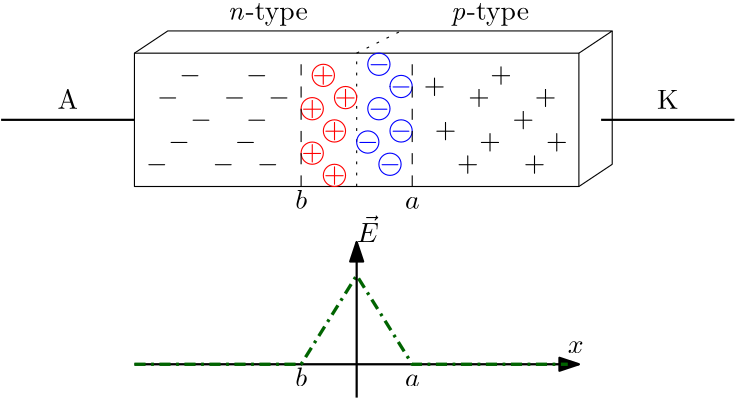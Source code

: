 <?xml version="1.0"?>
<!DOCTYPE ipe SYSTEM "ipe.dtd">
<ipe version="70212" creator="Ipe 7.2.13">
<info created="D:20210912103148" modified="D:20210912190418"/>
<ipestyle name="basic">
<symbol name="arrow/arc(spx)">
<path stroke="sym-stroke" fill="sym-stroke" pen="sym-pen">
0 0 m
-1 0.333 l
-1 -0.333 l
h
</path>
</symbol>
<symbol name="arrow/farc(spx)">
<path stroke="sym-stroke" fill="white" pen="sym-pen">
0 0 m
-1 0.333 l
-1 -0.333 l
h
</path>
</symbol>
<symbol name="arrow/ptarc(spx)">
<path stroke="sym-stroke" fill="sym-stroke" pen="sym-pen">
0 0 m
-1 0.333 l
-0.8 0 l
-1 -0.333 l
h
</path>
</symbol>
<symbol name="arrow/fptarc(spx)">
<path stroke="sym-stroke" fill="white" pen="sym-pen">
0 0 m
-1 0.333 l
-0.8 0 l
-1 -0.333 l
h
</path>
</symbol>
<symbol name="mark/circle(sx)" transformations="translations">
<path fill="sym-stroke">
0.6 0 0 0.6 0 0 e
0.4 0 0 0.4 0 0 e
</path>
</symbol>
<symbol name="mark/disk(sx)" transformations="translations">
<path fill="sym-stroke">
0.6 0 0 0.6 0 0 e
</path>
</symbol>
<symbol name="mark/fdisk(sfx)" transformations="translations">
<group>
<path fill="sym-fill">
0.5 0 0 0.5 0 0 e
</path>
<path fill="sym-stroke" fillrule="eofill">
0.6 0 0 0.6 0 0 e
0.4 0 0 0.4 0 0 e
</path>
</group>
</symbol>
<symbol name="mark/box(sx)" transformations="translations">
<path fill="sym-stroke" fillrule="eofill">
-0.6 -0.6 m
0.6 -0.6 l
0.6 0.6 l
-0.6 0.6 l
h
-0.4 -0.4 m
0.4 -0.4 l
0.4 0.4 l
-0.4 0.4 l
h
</path>
</symbol>
<symbol name="mark/square(sx)" transformations="translations">
<path fill="sym-stroke">
-0.6 -0.6 m
0.6 -0.6 l
0.6 0.6 l
-0.6 0.6 l
h
</path>
</symbol>
<symbol name="mark/fsquare(sfx)" transformations="translations">
<group>
<path fill="sym-fill">
-0.5 -0.5 m
0.5 -0.5 l
0.5 0.5 l
-0.5 0.5 l
h
</path>
<path fill="sym-stroke" fillrule="eofill">
-0.6 -0.6 m
0.6 -0.6 l
0.6 0.6 l
-0.6 0.6 l
h
-0.4 -0.4 m
0.4 -0.4 l
0.4 0.4 l
-0.4 0.4 l
h
</path>
</group>
</symbol>
<symbol name="mark/cross(sx)" transformations="translations">
<group>
<path fill="sym-stroke">
-0.43 -0.57 m
0.57 0.43 l
0.43 0.57 l
-0.57 -0.43 l
h
</path>
<path fill="sym-stroke">
-0.43 0.57 m
0.57 -0.43 l
0.43 -0.57 l
-0.57 0.43 l
h
</path>
</group>
</symbol>
<symbol name="arrow/fnormal(spx)">
<path stroke="sym-stroke" fill="white" pen="sym-pen">
0 0 m
-1 0.333 l
-1 -0.333 l
h
</path>
</symbol>
<symbol name="arrow/pointed(spx)">
<path stroke="sym-stroke" fill="sym-stroke" pen="sym-pen">
0 0 m
-1 0.333 l
-0.8 0 l
-1 -0.333 l
h
</path>
</symbol>
<symbol name="arrow/fpointed(spx)">
<path stroke="sym-stroke" fill="white" pen="sym-pen">
0 0 m
-1 0.333 l
-0.8 0 l
-1 -0.333 l
h
</path>
</symbol>
<symbol name="arrow/linear(spx)">
<path stroke="sym-stroke" pen="sym-pen">
-1 0.333 m
0 0 l
-1 -0.333 l
</path>
</symbol>
<symbol name="arrow/fdouble(spx)">
<path stroke="sym-stroke" fill="white" pen="sym-pen">
0 0 m
-1 0.333 l
-1 -0.333 l
h
-1 0 m
-2 0.333 l
-2 -0.333 l
h
</path>
</symbol>
<symbol name="arrow/double(spx)">
<path stroke="sym-stroke" fill="sym-stroke" pen="sym-pen">
0 0 m
-1 0.333 l
-1 -0.333 l
h
-1 0 m
-2 0.333 l
-2 -0.333 l
h
</path>
</symbol>
<pen name="heavier" value="0.8"/>
<pen name="fat" value="1.2"/>
<pen name="ultrafat" value="2"/>
<symbolsize name="large" value="5"/>
<symbolsize name="small" value="2"/>
<symbolsize name="tiny" value="1.1"/>
<arrowsize name="large" value="10"/>
<arrowsize name="small" value="5"/>
<arrowsize name="tiny" value="3"/>
<color name="red" value="1 0 0"/>
<color name="green" value="0 1 0"/>
<color name="blue" value="0 0 1"/>
<color name="yellow" value="1 1 0"/>
<color name="orange" value="1 0.647 0"/>
<color name="gold" value="1 0.843 0"/>
<color name="purple" value="0.627 0.125 0.941"/>
<color name="gray" value="0.745"/>
<color name="brown" value="0.647 0.165 0.165"/>
<color name="navy" value="0 0 0.502"/>
<color name="pink" value="1 0.753 0.796"/>
<color name="seagreen" value="0.18 0.545 0.341"/>
<color name="turquoise" value="0.251 0.878 0.816"/>
<color name="violet" value="0.933 0.51 0.933"/>
<color name="darkblue" value="0 0 0.545"/>
<color name="darkcyan" value="0 0.545 0.545"/>
<color name="darkgray" value="0.663"/>
<color name="darkgreen" value="0 0.392 0"/>
<color name="darkmagenta" value="0.545 0 0.545"/>
<color name="darkorange" value="1 0.549 0"/>
<color name="darkred" value="0.545 0 0"/>
<color name="lightblue" value="0.678 0.847 0.902"/>
<color name="lightcyan" value="0.878 1 1"/>
<color name="lightgray" value="0.827"/>
<color name="lightgreen" value="0.565 0.933 0.565"/>
<color name="lightyellow" value="1 1 0.878"/>
<dashstyle name="dashed" value="[4] 0"/>
<dashstyle name="dotted" value="[1 3] 0"/>
<dashstyle name="dash dotted" value="[4 2 1 2] 0"/>
<dashstyle name="dash dot dotted" value="[4 2 1 2 1 2] 0"/>
<textsize name="large" value="\large"/>
<textsize name="small" value="\small"/>
<textsize name="tiny" value="\tiny"/>
<textsize name="Large" value="\Large"/>
<textsize name="LARGE" value="\LARGE"/>
<textsize name="huge" value="\huge"/>
<textsize name="Huge" value="\Huge"/>
<textsize name="footnote" value="\footnotesize"/>
<textstyle name="center" begin="\begin{center}" end="\end{center}"/>
<textstyle name="itemize" begin="\begin{itemize}" end="\end{itemize}"/>
<textstyle name="item" begin="\begin{itemize}\item{}" end="\end{itemize}"/>
<gridsize name="4 pts" value="4"/>
<gridsize name="8 pts (~3 mm)" value="8"/>
<gridsize name="16 pts (~6 mm)" value="16"/>
<gridsize name="32 pts (~12 mm)" value="32"/>
<gridsize name="10 pts (~3.5 mm)" value="10"/>
<gridsize name="20 pts (~7 mm)" value="20"/>
<gridsize name="14 pts (~5 mm)" value="14"/>
<gridsize name="28 pts (~10 mm)" value="28"/>
<gridsize name="56 pts (~20 mm)" value="56"/>
<anglesize name="90 deg" value="90"/>
<anglesize name="60 deg" value="60"/>
<anglesize name="45 deg" value="45"/>
<anglesize name="30 deg" value="30"/>
<anglesize name="22.5 deg" value="22.5"/>
<opacity name="10%" value="0.1"/>
<opacity name="30%" value="0.3"/>
<opacity name="50%" value="0.5"/>
<opacity name="75%" value="0.75"/>
<tiling name="falling" angle="-60" step="4" width="1"/>
<tiling name="rising" angle="30" step="4" width="1"/>
</ipestyle>
<page>
<layer name="alpha"/>
<view layers="alpha" active="alpha"/>
<path layer="alpha" stroke="black">
160 672 m
160 624 l
320 624 l
320 672 l
h
</path>
<path stroke="black">
160 672 m
172 680 l
332 680 l
320 672 l
320 672 l
</path>
<path stroke="black">
320 624 m
332 632 l
332 680 l
</path>
<path stroke="black" dash="dotted">
240 624 m
240 672 l
256 680 l
256 680 l
</path>
<path stroke="black" pen="heavier">
160 648 m
112 648 l
</path>
<path stroke="black" pen="heavier">
328 648 m
376 648 l
</path>
<text matrix="1 0 0 1 8 0" transformations="translations" pos="128 652" stroke="black" type="label" width="7.472" height="6.808" depth="0" halign="center" valign="baseline">A</text>
<text transformations="translations" pos="352 652" stroke="black" type="label" width="7.749" height="6.808" depth="0" halign="center" valign="baseline">K</text>
<text matrix="1 0 0 1 96 28" transformations="translations" pos="192 656" stroke="black" type="label" width="28.137" height="6.135" depth="1.93" halign="center" valign="baseline">\emph{p}-type</text>
<text matrix="1 0 0 1 16 28" transformations="translations" pos="192 656" stroke="black" type="label" width="28.781" height="6.135" depth="1.93" halign="center" valign="baseline">\emph{n}-type</text>
<text transformations="translations" pos="168 632" stroke="black" type="label" width="7.749" height="5.812" depth="0.83" halign="center" valign="center" style="math">-</text>
<text matrix="1 0 0 1 24 0" transformations="translations" pos="168 632" stroke="black" type="label" width="7.749" height="5.812" depth="0.83" halign="center" valign="center" style="math">-</text>
<text matrix="1 0 0 1 8 8" transformations="translations" pos="168 632" stroke="black" type="label" width="7.749" height="5.812" depth="0.83" halign="center" valign="center" style="math">-</text>
<text matrix="1 0 0 1 32 8" transformations="translations" pos="168 632" stroke="black" type="label" width="7.749" height="5.812" depth="0.83" halign="center" valign="center" style="math">-</text>
<text matrix="1 0 0 1 16 16" transformations="translations" pos="168 632" stroke="black" type="label" width="7.749" height="5.812" depth="0.83" halign="center" valign="center" style="math">-</text>
<text matrix="1 0 0 1 36 16" transformations="translations" pos="168 632" stroke="black" type="label" width="7.749" height="5.812" depth="0.83" halign="center" valign="center" style="math">-</text>
<text matrix="1 0 0 1 4 24" transformations="translations" pos="168 632" stroke="black" type="label" width="7.749" height="5.812" depth="0.83" halign="center" valign="center" style="math">-</text>
<text matrix="1 0 0 1 28 24" transformations="translations" pos="168 632" stroke="black" type="label" width="7.749" height="5.812" depth="0.83" halign="center" valign="center" style="math">-</text>
<text matrix="1 0 0 1 12 32" transformations="translations" pos="168 632" stroke="black" type="label" width="7.749" height="5.812" depth="0.83" halign="center" valign="center" style="math">-</text>
<text matrix="1 0 0 1 36 32" transformations="translations" pos="168 632" stroke="black" type="label" width="7.749" height="5.812" depth="0.83" halign="center" valign="center" style="math">-</text>
<text matrix="1 0 0 1 112 0" transformations="translations" pos="168 632" stroke="black" type="label" width="7.749" height="5.812" depth="0.83" halign="center" valign="center" style="math">+</text>
<text matrix="1 0 0 1 136 0" transformations="translations" pos="168 632" stroke="black" type="label" width="7.749" height="5.812" depth="0.83" halign="center" valign="center" style="math">+</text>
<text matrix="1 0 0 1 120 8" transformations="translations" pos="168 632" stroke="black" type="label" width="7.749" height="5.812" depth="0.83" halign="center" valign="center" style="math">+</text>
<text matrix="1 0 0 1 144 8" transformations="translations" pos="168 632" stroke="black" type="label" width="7.749" height="5.812" depth="0.83" halign="center" valign="center" style="math">+</text>
<text matrix="1 0 0 1 132 16" transformations="translations" pos="168 632" stroke="black" type="label" width="7.749" height="5.812" depth="0.83" halign="center" valign="center" style="math">+</text>
<text matrix="1 0 0 1 116 24" transformations="translations" pos="168 632" stroke="black" type="label" width="7.749" height="5.812" depth="0.83" halign="center" valign="center" style="math">+</text>
<text matrix="1 0 0 1 140 24" transformations="translations" pos="168 632" stroke="black" type="label" width="7.749" height="5.812" depth="0.83" halign="center" valign="center" style="math">+</text>
<text matrix="1 0 0 1 124 32" transformations="translations" pos="168 632" stroke="black" type="label" width="7.749" height="5.812" depth="0.83" halign="center" valign="center" style="math">+</text>
<group matrix="1 0 0 1 -12 56">
<text matrix="1 0 0 1 72 -24" transformations="translations" pos="168 632" stroke="red" type="label" width="7.749" height="5.812" depth="0.83" halign="center" valign="center" style="math">+</text>
<path stroke="red">
4 0 0 4 240 608 e
</path>
</group>
<group matrix="1 0 0 1 44 24">
<text matrix="1 0 0 1 40 -24" transformations="translations" pos="168 632" stroke="blue" type="label" width="7.749" height="5.812" depth="0.83" halign="center" valign="center" style="math">-</text>
<path stroke="blue">
4 0 0 4 208 608 e
</path>
</group>
<path stroke="black" cap="1">
252 660 m
252 660 l
</path>
<group matrix="1 0 0 1 40 44">
<text matrix="1 0 0 1 40 -24" transformations="translations" pos="168 632" stroke="blue" type="label" width="7.749" height="5.812" depth="0.83" halign="center" valign="center" style="math">-</text>
<path stroke="blue">
4 0 0 4 208 608 e
</path>
</group>
<group matrix="1 0 0 1 -8 36">
<text matrix="1 0 0 1 72 -24" transformations="translations" pos="168 632" stroke="red" type="label" width="7.749" height="5.812" depth="0.83" halign="center" valign="center" style="math">+</text>
<path stroke="red">
4 0 0 4 240 608 e
</path>
</group>
<text matrix="1 0 0 1 104 12" transformations="translations" pos="168 632" stroke="black" type="label" width="7.749" height="5.812" depth="0.83" halign="center" valign="center" style="math">+</text>
<text matrix="1 0 0 1 100 28" transformations="translations" pos="168 632" stroke="black" type="label" width="7.749" height="5.812" depth="0.83" halign="center" valign="center" style="math">+</text>
<text matrix="1 0 0 1 44 24" transformations="translations" pos="168 632" stroke="black" type="label" width="7.749" height="5.812" depth="0.83" halign="center" valign="center" style="math">-</text>
<text matrix="1 0 0 1 40 0" transformations="translations" pos="168 632" stroke="black" type="label" width="7.749" height="5.812" depth="0.83" halign="center" valign="center" style="math">-</text>
<group matrix="1 0 0 1 -4 48">
<text matrix="1 0 0 1 72 -24" transformations="translations" pos="168 632" stroke="red" type="label" width="7.749" height="5.812" depth="0.83" halign="center" valign="center" style="math">+</text>
<path stroke="red">
4 0 0 4 240 608 e
</path>
</group>
<group matrix="1 0 0 1 -16 44">
<text matrix="1 0 0 1 72 -24" transformations="translations" pos="168 632" stroke="red" type="label" width="7.749" height="5.812" depth="0.83" halign="center" valign="center" style="math">+</text>
<path stroke="red">
4 0 0 4 240 608 e
</path>
</group>
<group matrix="1 0 0 1 -16 28">
<text matrix="1 0 0 1 72 -24" transformations="translations" pos="168 632" stroke="red" type="label" width="7.749" height="5.812" depth="0.83" halign="center" valign="center" style="math">+</text>
<path stroke="red">
4 0 0 4 240 608 e
</path>
</group>
<group matrix="1 0 0 1 -8 20">
<text matrix="1 0 0 1 72 -24" transformations="translations" pos="168 632" stroke="red" type="label" width="7.749" height="5.812" depth="0.83" halign="center" valign="center" style="math">+</text>
<path stroke="red">
4 0 0 4 240 608 e
</path>
</group>
<group matrix="1 0 0 1 36 32">
<text matrix="1 0 0 1 40 -24" transformations="translations" pos="168 632" stroke="blue" type="label" width="7.749" height="5.812" depth="0.83" halign="center" valign="center" style="math">-</text>
<path stroke="blue">
4 0 0 4 208 608 e
</path>
</group>
<group matrix="1 0 0 1 48 36">
<text matrix="1 0 0 1 40 -24" transformations="translations" pos="168 632" stroke="blue" type="label" width="7.749" height="5.812" depth="0.83" halign="center" valign="center" style="math">-</text>
<path stroke="blue">
4 0 0 4 208 608 e
</path>
</group>
<group matrix="1 0 0 1 48 52">
<text matrix="1 0 0 1 40 -24" transformations="translations" pos="168 632" stroke="blue" type="label" width="7.749" height="5.812" depth="0.83" halign="center" valign="center" style="math">-</text>
<path stroke="blue">
4 0 0 4 208 608 e
</path>
</group>
<path stroke="black" dash="dashed">
220 624 m
220 672 l
</path>
<path stroke="black" dash="dashed">
260 624 m
260 672 l
</path>
<group matrix="1 0 0 1 40 60">
<text matrix="1 0 0 1 40 -24" transformations="translations" pos="168 632" stroke="blue" type="label" width="7.749" height="5.812" depth="0.83" halign="center" valign="center" style="math">-</text>
<path stroke="blue">
4 0 0 4 208 608 e
</path>
</group>
<text transformations="translations" pos="220 616" stroke="black" type="label" width="4.276" height="6.918" depth="0" halign="center" valign="baseline" style="math">b</text>
<text matrix="1 0 0 1 40 0" transformations="translations" pos="220 616" stroke="black" type="label" width="5.266" height="4.289" depth="0" halign="center" valign="baseline" style="math">a</text>
<path stroke="black" pen="heavier" arrow="normal/normal">
160 560 m
320 560 l
</path>
<path stroke="darkgreen" dash="dash dotted" pen="fat">
160 560 m
220 560 l
240 592 l
260 560 l
316 560 l
</path>
<path stroke="black" pen="heavier" arrow="normal/normal">
240 548 m
240 604 l
</path>
<text transformations="translations" pos="316 564" stroke="black" type="label" width="5.694" height="4.289" depth="0" valign="baseline" style="math">x</text>
<text matrix="1 0 0 1 -4 0" transformations="translations" pos="244 604" stroke="black" type="label" width="7.929" height="9.636" depth="0" valign="baseline" style="math">\vec{E}</text>
<text matrix="1 0 0 1 0 -64" transformations="translations" pos="220 616" stroke="black" type="label" halign="center" valign="baseline" style="math">b</text>
<text matrix="1 0 0 1 40 -64" transformations="translations" pos="220 616" stroke="black" type="label" halign="center" valign="baseline" style="math">a</text>
</page>
</ipe>
